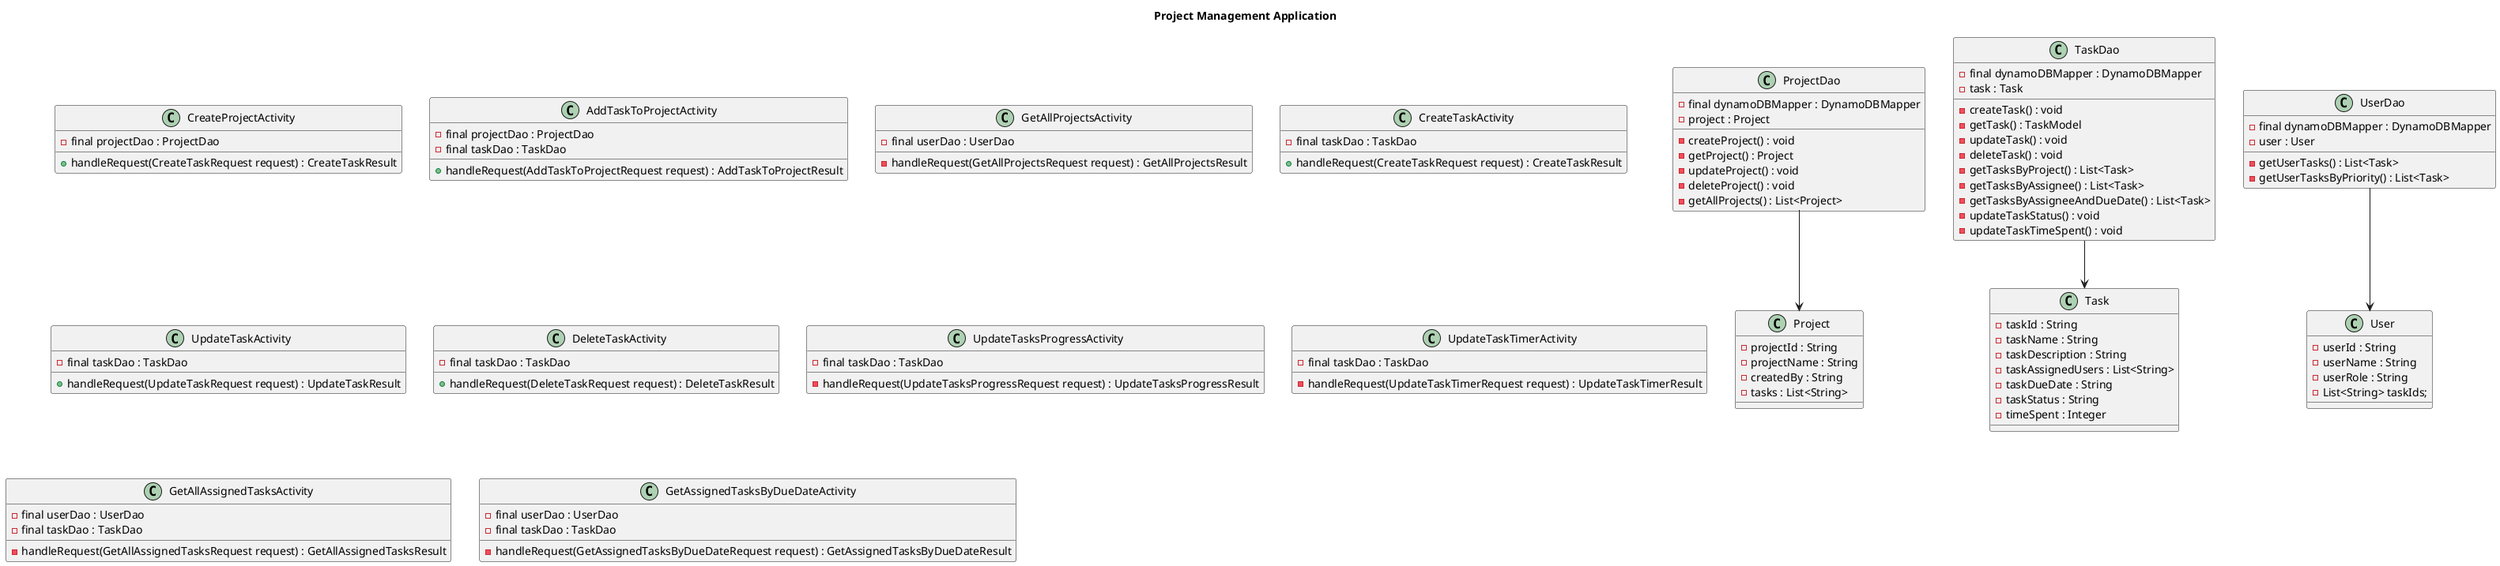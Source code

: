 @startuml
'https://plantuml.com/class-diagram

title Project Management Application


ProjectDao --> Project
TaskDao --> Task
UserDao --> User


class Project {
    - projectId : String
    - projectName : String
    - createdBy : String
    - tasks : List<String>
}

class Task {
    - taskId : String
    - taskName : String
    - taskDescription : String
    - taskAssignedUsers : List<String>
    - taskDueDate : String
    - taskStatus : String
    - timeSpent : Integer
}

class User {
    - userId : String
    - userName : String
    - userRole : String
    - List<String> taskIds;
}


class UserDao {
    - final dynamoDBMapper : DynamoDBMapper
    - user : User
    - getUserTasks() : List<Task>
    - getUserTasksByPriority() : List<Task>
}

class ProjectDao {
    - final dynamoDBMapper : DynamoDBMapper
    - project : Project
    - createProject() : void
    - getProject() : Project
    - updateProject() : void
    - deleteProject() : void
    - getAllProjects() : List<Project>
}

class TaskDao {
    - final dynamoDBMapper : DynamoDBMapper
    - task : Task
    - createTask() : void
    - getTask() : TaskModel
    - updateTask() : void
    - deleteTask() : void
    - getTasksByProject() : List<Task>
    - getTasksByAssignee() : List<Task>
    - getTasksByAssigneeAndDueDate() : List<Task>
    - updateTaskStatus() : void
    - updateTaskTimeSpent() : void
}

class CreateProjectActivity {
    - final projectDao : ProjectDao
    + handleRequest(CreateTaskRequest request) : CreateTaskResult
}


class AddTaskToProjectActivity {
    - final projectDao : ProjectDao
    - final taskDao : TaskDao
    + handleRequest(AddTaskToProjectRequest request) : AddTaskToProjectResult
}

class GetAllProjectsActivity {
    - final userDao : UserDao
    - handleRequest(GetAllProjectsRequest request) : GetAllProjectsResult
}

class CreateTaskActivity {
    - final taskDao : TaskDao
    + handleRequest(CreateTaskRequest request) : CreateTaskResult
}

class UpdateTaskActivity {
    - final taskDao : TaskDao
    + handleRequest(UpdateTaskRequest request) : UpdateTaskResult
}

class DeleteTaskActivity {
    - final taskDao : TaskDao
    + handleRequest(DeleteTaskRequest request) : DeleteTaskResult
}

class UpdateTasksProgressActivity {
    - final taskDao : TaskDao
    - handleRequest(UpdateTasksProgressRequest request) : UpdateTasksProgressResult
}

class UpdateTaskTimerActivity {
    - final taskDao : TaskDao
    - handleRequest(UpdateTaskTimerRequest request) : UpdateTaskTimerResult
}

class GetAllAssignedTasksActivity {
    - final userDao : UserDao
    - final taskDao : TaskDao
    - handleRequest(GetAllAssignedTasksRequest request) : GetAllAssignedTasksResult
}

class GetAssignedTasksByDueDateActivity {
    - final userDao : UserDao
    - final taskDao : TaskDao
    - handleRequest(GetAssignedTasksByDueDateRequest request) : GetAssignedTasksByDueDateResult
}

@enduml